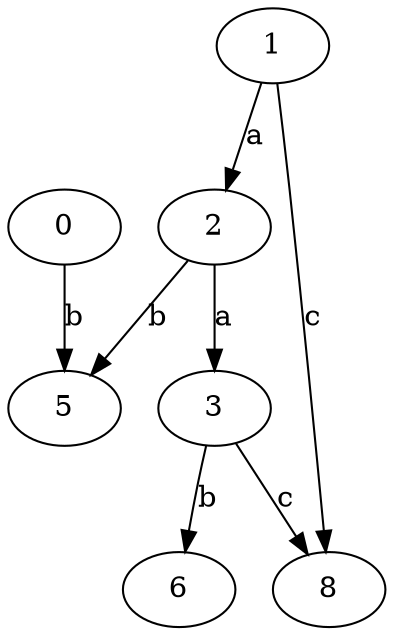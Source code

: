strict digraph  {
0;
2;
3;
1;
5;
6;
8;
0 -> 5  [label=b];
2 -> 3  [label=a];
2 -> 5  [label=b];
3 -> 6  [label=b];
3 -> 8  [label=c];
1 -> 2  [label=a];
1 -> 8  [label=c];
}
